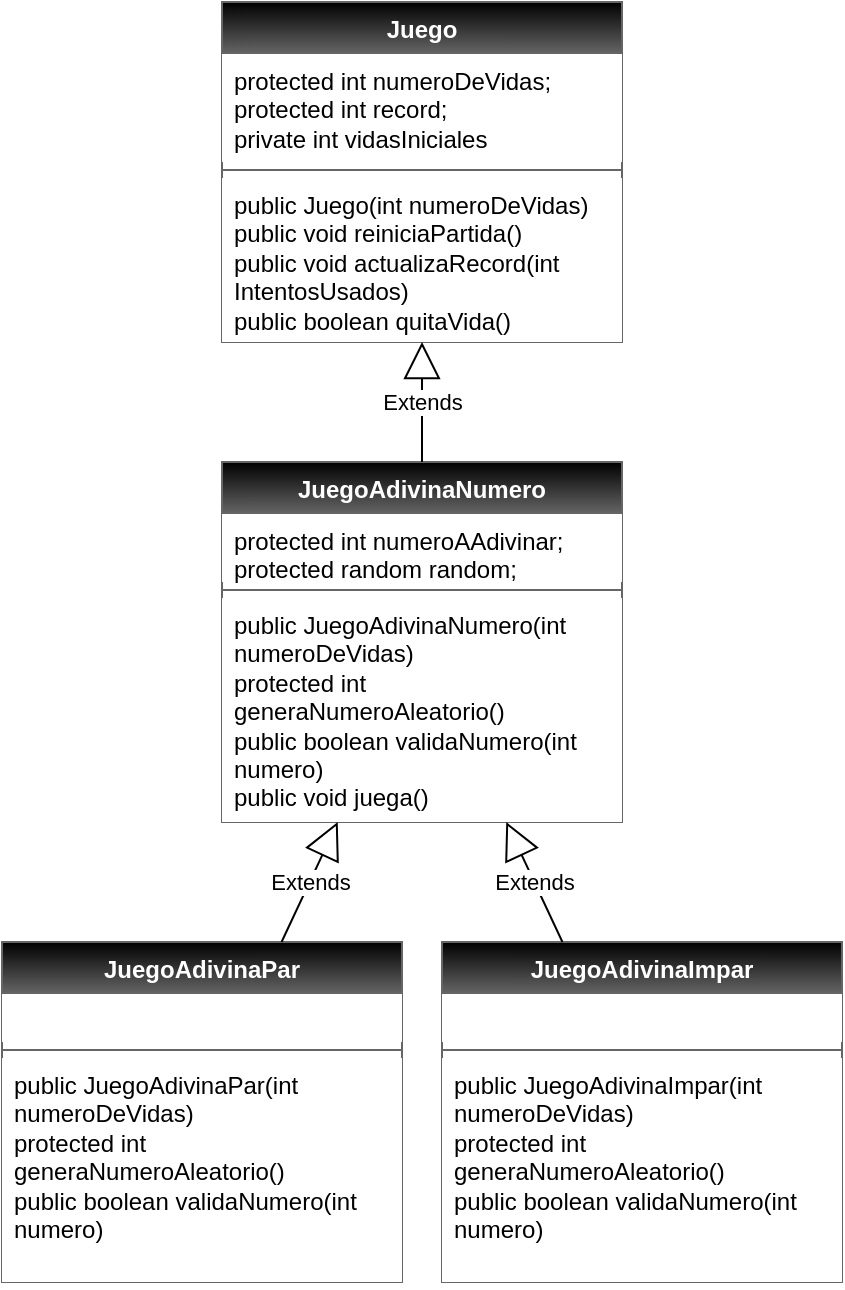 <mxfile>
    <diagram id="P9Rn2q-K8lQQ3hIXReiO" name="Página-1">
        <mxGraphModel dx="1334" dy="485" grid="1" gridSize="10" guides="1" tooltips="1" connect="1" arrows="1" fold="1" page="1" pageScale="1" pageWidth="850" pageHeight="1100" math="0" shadow="0">
            <root>
                <mxCell id="0"/>
                <mxCell id="1" parent="0"/>
                <mxCell id="2" value="&lt;font style=&quot;color: rgb(255, 255, 255);&quot;&gt;Juego&lt;/font&gt;" style="swimlane;fontStyle=1;align=center;verticalAlign=top;childLayout=stackLayout;horizontal=1;startSize=26;horizontalStack=0;resizeParent=1;resizeParentMax=0;resizeLast=0;collapsible=1;marginBottom=0;whiteSpace=wrap;html=1;labelBackgroundColor=none;fillColor=#000000;strokeColor=#666666;gradientColor=#666666;gradientDirection=south;" vertex="1" parent="1">
                    <mxGeometry x="80" y="160" width="200" height="170" as="geometry"/>
                </mxCell>
                <mxCell id="3" value="protected int numeroDeVidas;&lt;div&gt;protected int record;&lt;/div&gt;&lt;div&gt;private int vidasIniciales&lt;br&gt;&lt;div style=&quot;scrollbar-color: light-dark(#e2e2e2, #4b4b4b)&lt;br/&gt;&#x9;&#x9;&#x9;&#x9;&#x9;light-dark(#fbfbfb, var(--dark-panel-color));&quot;&gt;&lt;br style=&quot;color: rgb(63, 63, 63); scrollbar-color: light-dark(#e2e2e2, #4b4b4b)&lt;br/&gt;&#x9;&#x9;&#x9;&#x9;&#x9;light-dark(#fbfbfb, var(--dark-panel-color));&quot;&gt;&lt;/div&gt;&lt;/div&gt;" style="text;strokeColor=none;fillColor=#FFFFFF;align=left;verticalAlign=top;spacingLeft=4;spacingRight=4;overflow=hidden;rotatable=0;points=[[0,0.5],[1,0.5]];portConstraint=eastwest;whiteSpace=wrap;html=1;" vertex="1" parent="2">
                    <mxGeometry y="26" width="200" height="54" as="geometry"/>
                </mxCell>
                <mxCell id="4" value="" style="line;strokeWidth=1;fillColor=none;align=left;verticalAlign=middle;spacingTop=-1;spacingLeft=3;spacingRight=3;rotatable=0;labelPosition=right;points=[];portConstraint=eastwest;strokeColor=inherit;" vertex="1" parent="2">
                    <mxGeometry y="80" width="200" height="8" as="geometry"/>
                </mxCell>
                <mxCell id="5" value="public Juego(int numeroDeVidas)&lt;div&gt;public void reiniciaPartida()&lt;/div&gt;&lt;div&gt;public void actualizaRecord(int IntentosUsados)&lt;/div&gt;&lt;div&gt;public boolean quitaVida()&lt;/div&gt;" style="text;strokeColor=none;fillColor=#FFFFFF;align=left;verticalAlign=top;spacingLeft=4;spacingRight=4;overflow=hidden;rotatable=0;points=[[0,0.5],[1,0.5]];portConstraint=eastwest;whiteSpace=wrap;html=1;" vertex="1" parent="2">
                    <mxGeometry y="88" width="200" height="82" as="geometry"/>
                </mxCell>
                <mxCell id="6" value="&lt;font style=&quot;color: rgb(255, 255, 255);&quot;&gt;JuegoAdivinaNumero&lt;/font&gt;" style="swimlane;fontStyle=1;align=center;verticalAlign=top;childLayout=stackLayout;horizontal=1;startSize=26;horizontalStack=0;resizeParent=1;resizeParentMax=0;resizeLast=0;collapsible=1;marginBottom=0;whiteSpace=wrap;html=1;labelBackgroundColor=none;fillColor=#000000;strokeColor=#666666;gradientColor=#666666;gradientDirection=south;" vertex="1" parent="1">
                    <mxGeometry x="80" y="390" width="200" height="180" as="geometry"/>
                </mxCell>
                <mxCell id="7" value="protected int numeroAAdivinar;&lt;div&gt;protected random random;&lt;/div&gt;" style="text;strokeColor=none;fillColor=#FFFFFF;align=left;verticalAlign=top;spacingLeft=4;spacingRight=4;overflow=hidden;rotatable=0;points=[[0,0.5],[1,0.5]];portConstraint=eastwest;whiteSpace=wrap;html=1;" vertex="1" parent="6">
                    <mxGeometry y="26" width="200" height="34" as="geometry"/>
                </mxCell>
                <mxCell id="8" value="" style="line;strokeWidth=1;fillColor=none;align=left;verticalAlign=middle;spacingTop=-1;spacingLeft=3;spacingRight=3;rotatable=0;labelPosition=right;points=[];portConstraint=eastwest;strokeColor=inherit;" vertex="1" parent="6">
                    <mxGeometry y="60" width="200" height="8" as="geometry"/>
                </mxCell>
                <mxCell id="9" value="public JuegoAdivinaNumero(int numeroDeVidas)&lt;div&gt;&lt;font color=&quot;#000000&quot;&gt;protected int generaNumeroAleatorio()&lt;/font&gt;&lt;/div&gt;&lt;div&gt;&lt;font color=&quot;#000000&quot;&gt;public boolean validaNumero(int numero)&lt;br&gt;&lt;/font&gt;&lt;div&gt;public void juega()&lt;/div&gt;&lt;/div&gt;" style="text;strokeColor=none;fillColor=#FFFFFF;align=left;verticalAlign=top;spacingLeft=4;spacingRight=4;overflow=hidden;rotatable=0;points=[[0,0.5],[1,0.5]];portConstraint=eastwest;whiteSpace=wrap;html=1;" vertex="1" parent="6">
                    <mxGeometry y="68" width="200" height="112" as="geometry"/>
                </mxCell>
                <mxCell id="11" value="Extends" style="endArrow=block;endSize=16;endFill=0;html=1;" edge="1" parent="1" source="6" target="2">
                    <mxGeometry width="160" relative="1" as="geometry">
                        <mxPoint x="185" y="480" as="sourcePoint"/>
                        <mxPoint x="120" y="400" as="targetPoint"/>
                    </mxGeometry>
                </mxCell>
                <mxCell id="12" value="&lt;font style=&quot;color: rgb(255, 255, 255);&quot;&gt;JuegoAdivinaPar&lt;/font&gt;" style="swimlane;fontStyle=1;align=center;verticalAlign=top;childLayout=stackLayout;horizontal=1;startSize=26;horizontalStack=0;resizeParent=1;resizeParentMax=0;resizeLast=0;collapsible=1;marginBottom=0;whiteSpace=wrap;html=1;labelBackgroundColor=none;fillColor=#000000;strokeColor=#666666;gradientColor=#666666;gradientDirection=south;" vertex="1" parent="1">
                    <mxGeometry x="-30" y="630" width="200" height="170" as="geometry"/>
                </mxCell>
                <mxCell id="13" value="" style="text;strokeColor=none;fillColor=#FFFFFF;align=left;verticalAlign=top;spacingLeft=4;spacingRight=4;overflow=hidden;rotatable=0;points=[[0,0.5],[1,0.5]];portConstraint=eastwest;whiteSpace=wrap;html=1;" vertex="1" parent="12">
                    <mxGeometry y="26" width="200" height="24" as="geometry"/>
                </mxCell>
                <mxCell id="14" value="" style="line;strokeWidth=1;fillColor=none;align=left;verticalAlign=middle;spacingTop=-1;spacingLeft=3;spacingRight=3;rotatable=0;labelPosition=right;points=[];portConstraint=eastwest;strokeColor=inherit;" vertex="1" parent="12">
                    <mxGeometry y="50" width="200" height="8" as="geometry"/>
                </mxCell>
                <mxCell id="15" value="public JuegoAdivinaPar(int numeroDeVidas)&lt;div&gt;&lt;font color=&quot;#000000&quot;&gt;protected int generaNumeroAleatorio()&lt;br&gt;&lt;/font&gt;&lt;div&gt;public boolean validaNumero(int numero)&lt;/div&gt;&lt;/div&gt;" style="text;strokeColor=none;fillColor=#FFFFFF;align=left;verticalAlign=top;spacingLeft=4;spacingRight=4;overflow=hidden;rotatable=0;points=[[0,0.5],[1,0.5]];portConstraint=eastwest;whiteSpace=wrap;html=1;" vertex="1" parent="12">
                    <mxGeometry y="58" width="200" height="112" as="geometry"/>
                </mxCell>
                <mxCell id="16" value="&lt;font style=&quot;color: rgb(255, 255, 255);&quot;&gt;JuegoAdivinaImpar&lt;/font&gt;" style="swimlane;fontStyle=1;align=center;verticalAlign=top;childLayout=stackLayout;horizontal=1;startSize=26;horizontalStack=0;resizeParent=1;resizeParentMax=0;resizeLast=0;collapsible=1;marginBottom=0;whiteSpace=wrap;html=1;labelBackgroundColor=none;fillColor=#000000;strokeColor=#666666;gradientColor=#666666;gradientDirection=south;" vertex="1" parent="1">
                    <mxGeometry x="190" y="630" width="200" height="170" as="geometry"/>
                </mxCell>
                <mxCell id="17" value="" style="text;strokeColor=none;fillColor=#FFFFFF;align=left;verticalAlign=top;spacingLeft=4;spacingRight=4;overflow=hidden;rotatable=0;points=[[0,0.5],[1,0.5]];portConstraint=eastwest;whiteSpace=wrap;html=1;" vertex="1" parent="16">
                    <mxGeometry y="26" width="200" height="24" as="geometry"/>
                </mxCell>
                <mxCell id="18" value="" style="line;strokeWidth=1;fillColor=none;align=left;verticalAlign=middle;spacingTop=-1;spacingLeft=3;spacingRight=3;rotatable=0;labelPosition=right;points=[];portConstraint=eastwest;strokeColor=inherit;" vertex="1" parent="16">
                    <mxGeometry y="50" width="200" height="8" as="geometry"/>
                </mxCell>
                <mxCell id="19" value="public JuegoAdivinaImpar(int numeroDeVidas)&lt;div&gt;&lt;font color=&quot;#000000&quot;&gt;protected int generaNumeroAleatorio()&lt;br&gt;&lt;/font&gt;&lt;div&gt;public boolean validaNumero(int numero)&lt;/div&gt;&lt;/div&gt;" style="text;strokeColor=none;fillColor=#FFFFFF;align=left;verticalAlign=top;spacingLeft=4;spacingRight=4;overflow=hidden;rotatable=0;points=[[0,0.5],[1,0.5]];portConstraint=eastwest;whiteSpace=wrap;html=1;" vertex="1" parent="16">
                    <mxGeometry y="58" width="200" height="112" as="geometry"/>
                </mxCell>
                <mxCell id="20" value="Extends" style="endArrow=block;endSize=16;endFill=0;html=1;" edge="1" parent="1" source="12" target="6">
                    <mxGeometry width="160" relative="1" as="geometry">
                        <mxPoint x="155" y="680" as="sourcePoint"/>
                        <mxPoint x="90" y="600" as="targetPoint"/>
                    </mxGeometry>
                </mxCell>
                <mxCell id="25" value="Extends" style="endArrow=block;endSize=16;endFill=0;html=1;" edge="1" parent="1" source="16" target="6">
                    <mxGeometry width="160" relative="1" as="geometry">
                        <mxPoint x="155" y="680" as="sourcePoint"/>
                        <mxPoint x="90" y="600" as="targetPoint"/>
                    </mxGeometry>
                </mxCell>
            </root>
        </mxGraphModel>
    </diagram>
</mxfile>